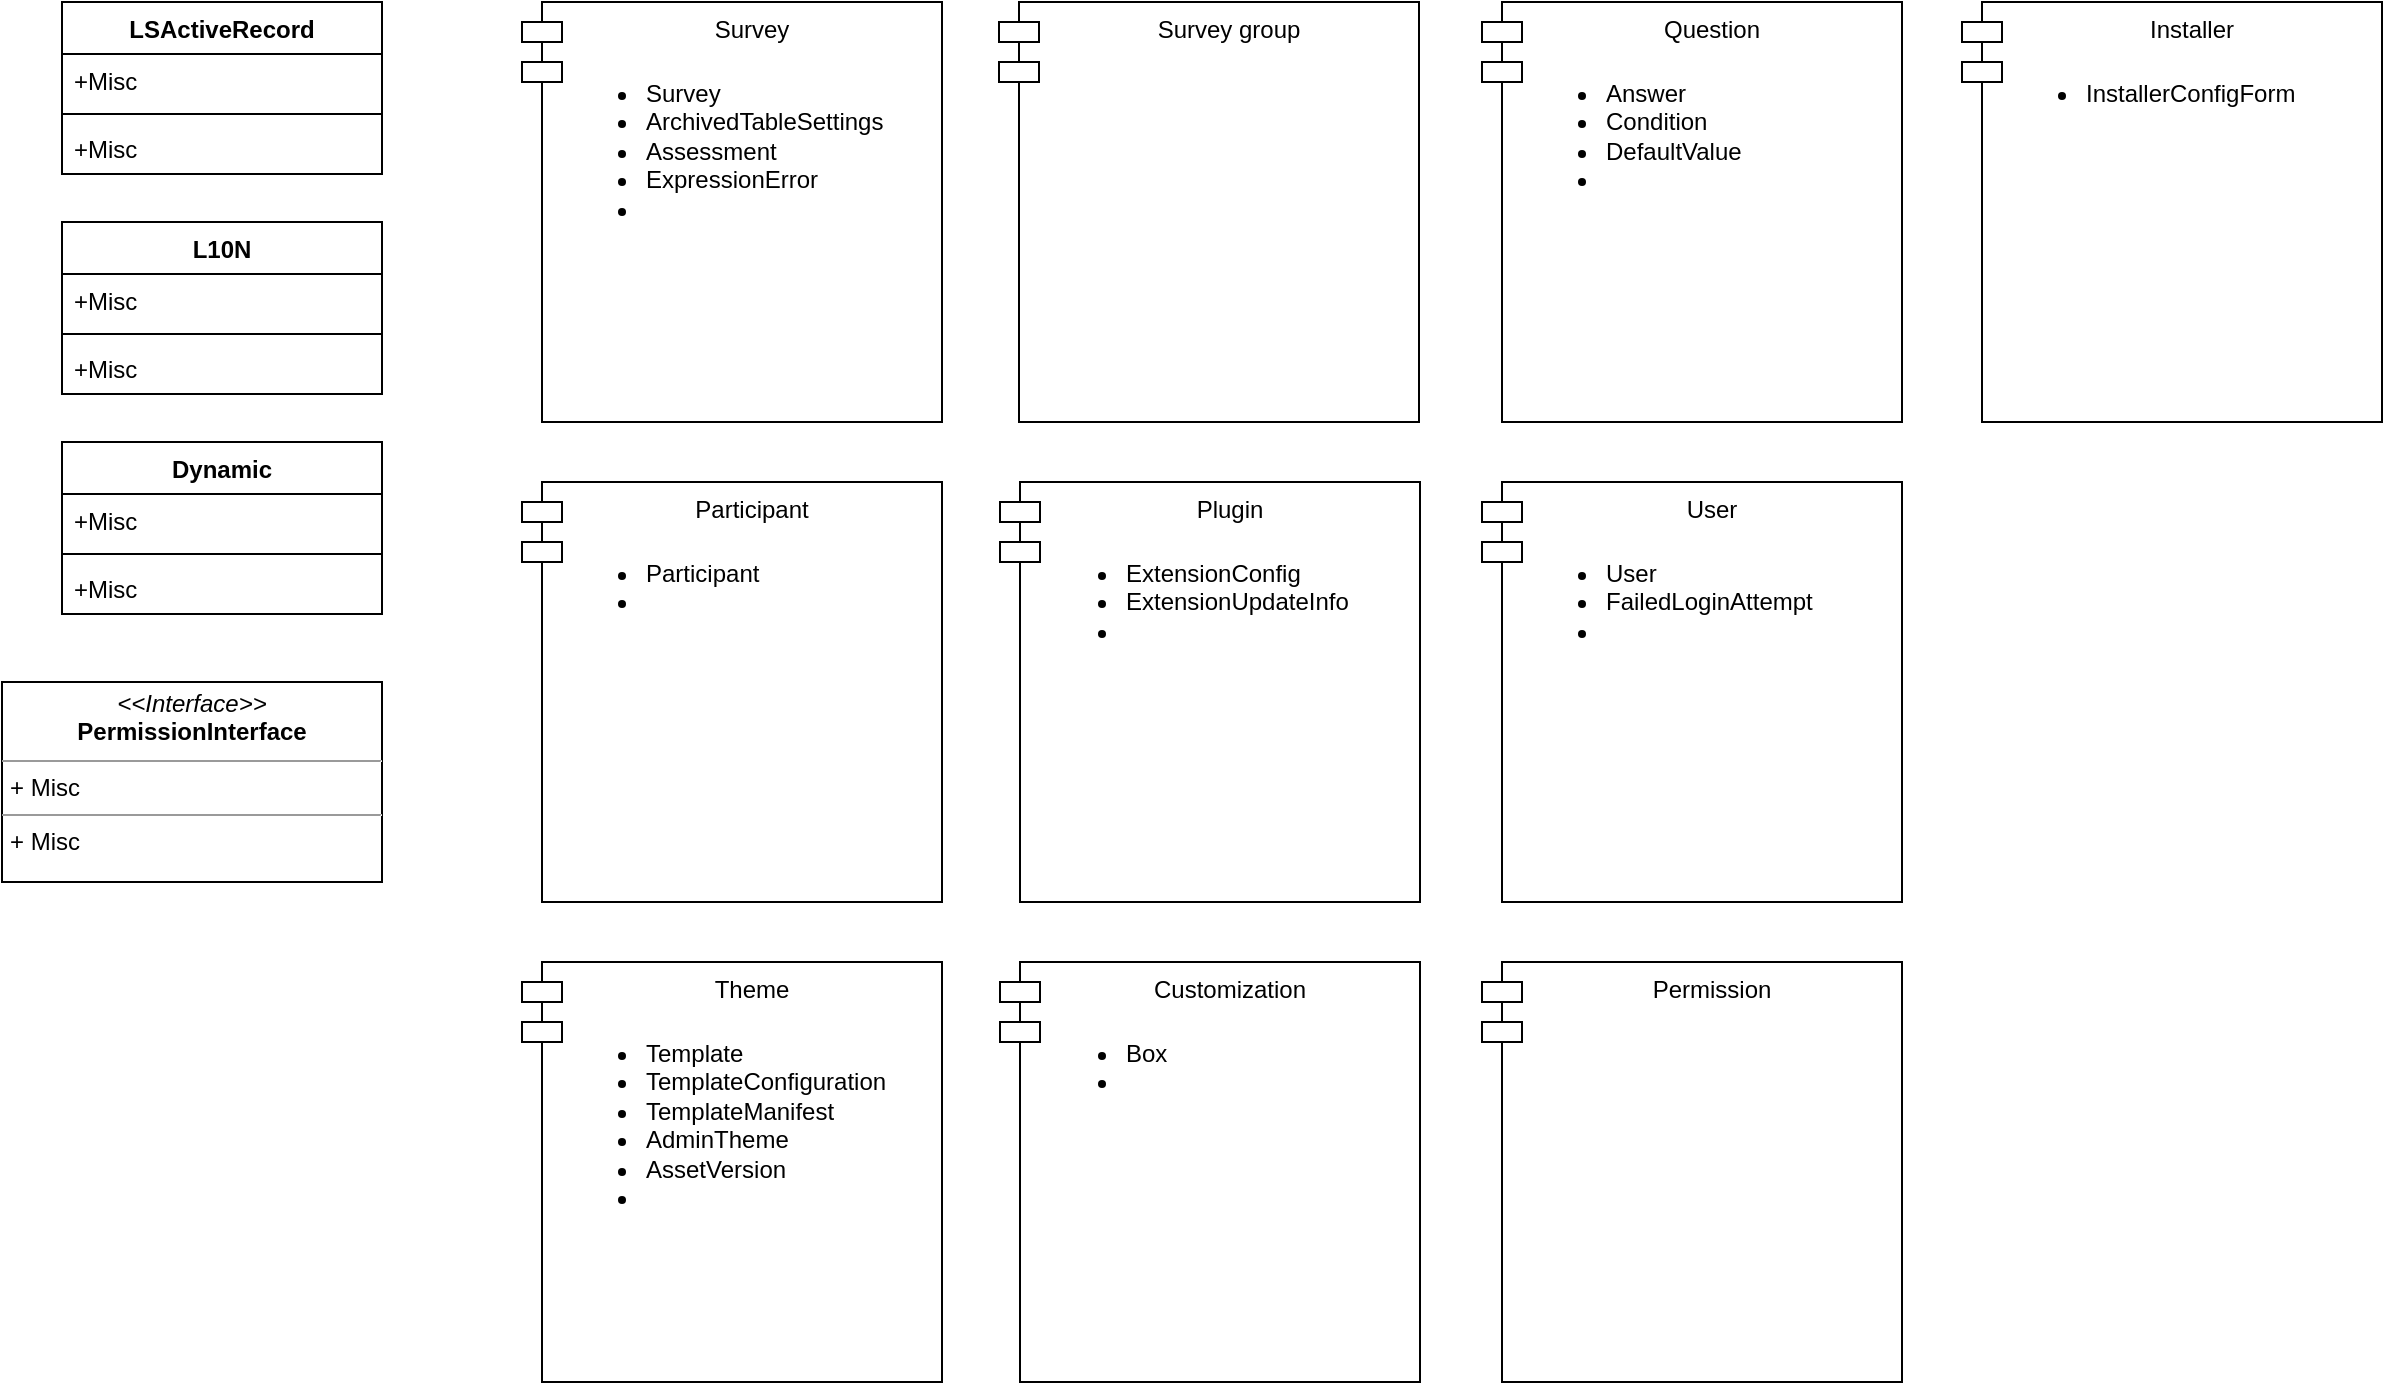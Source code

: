 <mxfile version="14.9.5" type="github">
  <diagram id="C5RBs43oDa-KdzZeNtuy" name="Page-1">
    <mxGraphModel dx="1927" dy="628" grid="1" gridSize="10" guides="1" tooltips="1" connect="1" arrows="1" fold="1" page="1" pageScale="1" pageWidth="827" pageHeight="1169" math="0" shadow="0">
      <root>
        <mxCell id="WIyWlLk6GJQsqaUBKTNV-0" />
        <mxCell id="WIyWlLk6GJQsqaUBKTNV-1" parent="WIyWlLk6GJQsqaUBKTNV-0" />
        <mxCell id="X3VQXI_sIxoggyghLsqG-4" value="Survey" style="shape=module;align=left;spacingLeft=20;align=center;verticalAlign=top;fillColor=none;" vertex="1" parent="WIyWlLk6GJQsqaUBKTNV-1">
          <mxGeometry x="70" y="80" width="210" height="210" as="geometry" />
        </mxCell>
        <mxCell id="X3VQXI_sIxoggyghLsqG-5" value="Survey group" style="shape=module;align=left;spacingLeft=20;align=center;verticalAlign=top;fillColor=none;" vertex="1" parent="WIyWlLk6GJQsqaUBKTNV-1">
          <mxGeometry x="308.5" y="80" width="210" height="210" as="geometry" />
        </mxCell>
        <mxCell id="X3VQXI_sIxoggyghLsqG-6" value="Question" style="shape=module;align=left;spacingLeft=20;align=center;verticalAlign=top;fillColor=none;" vertex="1" parent="WIyWlLk6GJQsqaUBKTNV-1">
          <mxGeometry x="550" y="80" width="210" height="210" as="geometry" />
        </mxCell>
        <mxCell id="X3VQXI_sIxoggyghLsqG-7" value="Participant" style="shape=module;align=left;spacingLeft=20;align=center;verticalAlign=top;fillColor=none;" vertex="1" parent="WIyWlLk6GJQsqaUBKTNV-1">
          <mxGeometry x="70" y="320" width="210" height="210" as="geometry" />
        </mxCell>
        <mxCell id="X3VQXI_sIxoggyghLsqG-8" value="Plugin" style="shape=module;align=left;spacingLeft=20;align=center;verticalAlign=top;fillColor=none;" vertex="1" parent="WIyWlLk6GJQsqaUBKTNV-1">
          <mxGeometry x="309" y="320" width="210" height="210" as="geometry" />
        </mxCell>
        <mxCell id="X3VQXI_sIxoggyghLsqG-9" value="User" style="shape=module;align=left;spacingLeft=20;align=center;verticalAlign=top;fillColor=none;" vertex="1" parent="WIyWlLk6GJQsqaUBKTNV-1">
          <mxGeometry x="550" y="320" width="210" height="210" as="geometry" />
        </mxCell>
        <mxCell id="X3VQXI_sIxoggyghLsqG-10" value="Theme" style="shape=module;align=left;spacingLeft=20;align=center;verticalAlign=top;fillColor=none;" vertex="1" parent="WIyWlLk6GJQsqaUBKTNV-1">
          <mxGeometry x="70" y="560" width="210" height="210" as="geometry" />
        </mxCell>
        <mxCell id="X3VQXI_sIxoggyghLsqG-11" value="Customization" style="shape=module;align=left;spacingLeft=20;align=center;verticalAlign=top;fillColor=none;" vertex="1" parent="WIyWlLk6GJQsqaUBKTNV-1">
          <mxGeometry x="309" y="560" width="210" height="210" as="geometry" />
        </mxCell>
        <mxCell id="X3VQXI_sIxoggyghLsqG-12" value="Permission" style="shape=module;align=left;spacingLeft=20;align=center;verticalAlign=top;fillColor=none;" vertex="1" parent="WIyWlLk6GJQsqaUBKTNV-1">
          <mxGeometry x="550" y="560" width="210" height="210" as="geometry" />
        </mxCell>
        <mxCell id="X3VQXI_sIxoggyghLsqG-14" value="LSActiveRecord" style="swimlane;fontStyle=1;align=center;verticalAlign=top;childLayout=stackLayout;horizontal=1;startSize=26;horizontalStack=0;resizeParent=1;resizeParentMax=0;resizeLast=0;collapsible=1;marginBottom=0;fillColor=none;" vertex="1" parent="WIyWlLk6GJQsqaUBKTNV-1">
          <mxGeometry x="-160" y="80" width="160" height="86" as="geometry" />
        </mxCell>
        <mxCell id="X3VQXI_sIxoggyghLsqG-15" value="+Misc" style="text;strokeColor=none;fillColor=none;align=left;verticalAlign=top;spacingLeft=4;spacingRight=4;overflow=hidden;rotatable=0;points=[[0,0.5],[1,0.5]];portConstraint=eastwest;" vertex="1" parent="X3VQXI_sIxoggyghLsqG-14">
          <mxGeometry y="26" width="160" height="26" as="geometry" />
        </mxCell>
        <mxCell id="X3VQXI_sIxoggyghLsqG-16" value="" style="line;strokeWidth=1;fillColor=none;align=left;verticalAlign=middle;spacingTop=-1;spacingLeft=3;spacingRight=3;rotatable=0;labelPosition=right;points=[];portConstraint=eastwest;" vertex="1" parent="X3VQXI_sIxoggyghLsqG-14">
          <mxGeometry y="52" width="160" height="8" as="geometry" />
        </mxCell>
        <mxCell id="X3VQXI_sIxoggyghLsqG-17" value="+Misc" style="text;strokeColor=none;fillColor=none;align=left;verticalAlign=top;spacingLeft=4;spacingRight=4;overflow=hidden;rotatable=0;points=[[0,0.5],[1,0.5]];portConstraint=eastwest;" vertex="1" parent="X3VQXI_sIxoggyghLsqG-14">
          <mxGeometry y="60" width="160" height="26" as="geometry" />
        </mxCell>
        <mxCell id="X3VQXI_sIxoggyghLsqG-18" value="&lt;p style=&quot;margin: 0px ; margin-top: 4px ; text-align: center&quot;&gt;&lt;i&gt;&amp;lt;&amp;lt;Interface&amp;gt;&amp;gt;&lt;/i&gt;&lt;br&gt;&lt;b&gt;PermissionInterface&lt;/b&gt;&lt;/p&gt;&lt;hr size=&quot;1&quot;&gt;&lt;p style=&quot;margin: 0px ; margin-left: 4px&quot;&gt;+ Misc&lt;br&gt;&lt;/p&gt;&lt;hr size=&quot;1&quot;&gt;&lt;p style=&quot;margin: 0px ; margin-left: 4px&quot;&gt;+ Misc&lt;br&gt;&lt;/p&gt;" style="verticalAlign=top;align=left;overflow=fill;fontSize=12;fontFamily=Helvetica;html=1;fillColor=none;" vertex="1" parent="WIyWlLk6GJQsqaUBKTNV-1">
          <mxGeometry x="-190" y="420" width="190" height="100" as="geometry" />
        </mxCell>
        <mxCell id="X3VQXI_sIxoggyghLsqG-19" value="&lt;ul&gt;&lt;li&gt;Participant&lt;/li&gt;&lt;li&gt;&lt;br&gt;&lt;/li&gt;&lt;/ul&gt;" style="text;html=1;strokeColor=none;fillColor=none;align=left;verticalAlign=top;whiteSpace=wrap;rounded=0;" vertex="1" parent="WIyWlLk6GJQsqaUBKTNV-1">
          <mxGeometry x="90" y="340" width="120" height="120" as="geometry" />
        </mxCell>
        <mxCell id="X3VQXI_sIxoggyghLsqG-20" value="&lt;ul&gt;&lt;li&gt;Survey&lt;br&gt;&lt;/li&gt;&lt;li&gt;ArchivedTableSettings&lt;/li&gt;&lt;li&gt;Assessment&lt;/li&gt;&lt;li&gt;ExpressionError&lt;/li&gt;&lt;li&gt;&lt;br&gt;&lt;/li&gt;&lt;/ul&gt;" style="text;html=1;strokeColor=none;fillColor=none;align=left;verticalAlign=top;whiteSpace=wrap;rounded=0;" vertex="1" parent="WIyWlLk6GJQsqaUBKTNV-1">
          <mxGeometry x="90" y="100" width="120" height="120" as="geometry" />
        </mxCell>
        <mxCell id="X3VQXI_sIxoggyghLsqG-21" value="&lt;ul&gt;&lt;li&gt;Template&lt;br&gt;&lt;/li&gt;&lt;li&gt;TemplateConfiguration&lt;/li&gt;&lt;li&gt;TemplateManifest&lt;/li&gt;&lt;li&gt;AdminTheme&lt;/li&gt;&lt;li&gt;AssetVersion&lt;/li&gt;&lt;li&gt;&lt;br&gt;&lt;/li&gt;&lt;/ul&gt;" style="text;html=1;strokeColor=none;fillColor=none;align=left;verticalAlign=top;whiteSpace=wrap;rounded=0;" vertex="1" parent="WIyWlLk6GJQsqaUBKTNV-1">
          <mxGeometry x="90" y="580" width="120" height="120" as="geometry" />
        </mxCell>
        <mxCell id="X3VQXI_sIxoggyghLsqG-22" value="&lt;ul&gt;&lt;li&gt;Answer&lt;br&gt;&lt;/li&gt;&lt;li&gt;Condition&lt;/li&gt;&lt;li&gt;DefaultValue&lt;/li&gt;&lt;li&gt;&lt;br&gt;&lt;/li&gt;&lt;/ul&gt;" style="text;html=1;strokeColor=none;fillColor=none;align=left;verticalAlign=top;whiteSpace=wrap;rounded=0;" vertex="1" parent="WIyWlLk6GJQsqaUBKTNV-1">
          <mxGeometry x="570" y="100" width="120" height="120" as="geometry" />
        </mxCell>
        <mxCell id="X3VQXI_sIxoggyghLsqG-24" value="&lt;ul&gt;&lt;li&gt;Box&lt;br&gt;&lt;/li&gt;&lt;li&gt;&lt;br&gt;&lt;/li&gt;&lt;/ul&gt;" style="text;html=1;strokeColor=none;fillColor=none;align=left;verticalAlign=top;whiteSpace=wrap;rounded=0;" vertex="1" parent="WIyWlLk6GJQsqaUBKTNV-1">
          <mxGeometry x="330" y="580" width="120" height="120" as="geometry" />
        </mxCell>
        <mxCell id="X3VQXI_sIxoggyghLsqG-25" value="L10N" style="swimlane;fontStyle=1;align=center;verticalAlign=top;childLayout=stackLayout;horizontal=1;startSize=26;horizontalStack=0;resizeParent=1;resizeParentMax=0;resizeLast=0;collapsible=1;marginBottom=0;fillColor=none;" vertex="1" parent="WIyWlLk6GJQsqaUBKTNV-1">
          <mxGeometry x="-160" y="190" width="160" height="86" as="geometry" />
        </mxCell>
        <mxCell id="X3VQXI_sIxoggyghLsqG-26" value="+Misc" style="text;strokeColor=none;fillColor=none;align=left;verticalAlign=top;spacingLeft=4;spacingRight=4;overflow=hidden;rotatable=0;points=[[0,0.5],[1,0.5]];portConstraint=eastwest;" vertex="1" parent="X3VQXI_sIxoggyghLsqG-25">
          <mxGeometry y="26" width="160" height="26" as="geometry" />
        </mxCell>
        <mxCell id="X3VQXI_sIxoggyghLsqG-27" value="" style="line;strokeWidth=1;fillColor=none;align=left;verticalAlign=middle;spacingTop=-1;spacingLeft=3;spacingRight=3;rotatable=0;labelPosition=right;points=[];portConstraint=eastwest;" vertex="1" parent="X3VQXI_sIxoggyghLsqG-25">
          <mxGeometry y="52" width="160" height="8" as="geometry" />
        </mxCell>
        <mxCell id="X3VQXI_sIxoggyghLsqG-28" value="+Misc" style="text;strokeColor=none;fillColor=none;align=left;verticalAlign=top;spacingLeft=4;spacingRight=4;overflow=hidden;rotatable=0;points=[[0,0.5],[1,0.5]];portConstraint=eastwest;" vertex="1" parent="X3VQXI_sIxoggyghLsqG-25">
          <mxGeometry y="60" width="160" height="26" as="geometry" />
        </mxCell>
        <mxCell id="X3VQXI_sIxoggyghLsqG-29" value="Dynamic" style="swimlane;fontStyle=1;align=center;verticalAlign=top;childLayout=stackLayout;horizontal=1;startSize=26;horizontalStack=0;resizeParent=1;resizeParentMax=0;resizeLast=0;collapsible=1;marginBottom=0;fillColor=none;" vertex="1" parent="WIyWlLk6GJQsqaUBKTNV-1">
          <mxGeometry x="-160" y="300" width="160" height="86" as="geometry" />
        </mxCell>
        <mxCell id="X3VQXI_sIxoggyghLsqG-30" value="+Misc" style="text;strokeColor=none;fillColor=none;align=left;verticalAlign=top;spacingLeft=4;spacingRight=4;overflow=hidden;rotatable=0;points=[[0,0.5],[1,0.5]];portConstraint=eastwest;" vertex="1" parent="X3VQXI_sIxoggyghLsqG-29">
          <mxGeometry y="26" width="160" height="26" as="geometry" />
        </mxCell>
        <mxCell id="X3VQXI_sIxoggyghLsqG-31" value="" style="line;strokeWidth=1;fillColor=none;align=left;verticalAlign=middle;spacingTop=-1;spacingLeft=3;spacingRight=3;rotatable=0;labelPosition=right;points=[];portConstraint=eastwest;" vertex="1" parent="X3VQXI_sIxoggyghLsqG-29">
          <mxGeometry y="52" width="160" height="8" as="geometry" />
        </mxCell>
        <mxCell id="X3VQXI_sIxoggyghLsqG-32" value="+Misc" style="text;strokeColor=none;fillColor=none;align=left;verticalAlign=top;spacingLeft=4;spacingRight=4;overflow=hidden;rotatable=0;points=[[0,0.5],[1,0.5]];portConstraint=eastwest;" vertex="1" parent="X3VQXI_sIxoggyghLsqG-29">
          <mxGeometry y="60" width="160" height="26" as="geometry" />
        </mxCell>
        <mxCell id="X3VQXI_sIxoggyghLsqG-33" value="&lt;ul&gt;&lt;li&gt;ExtensionConfig&lt;/li&gt;&lt;li&gt;ExtensionUpdateInfo&lt;br&gt;&lt;/li&gt;&lt;li&gt;&lt;br&gt;&lt;/li&gt;&lt;/ul&gt;" style="text;html=1;strokeColor=none;fillColor=none;align=left;verticalAlign=top;whiteSpace=wrap;rounded=0;" vertex="1" parent="WIyWlLk6GJQsqaUBKTNV-1">
          <mxGeometry x="330" y="340" width="120" height="120" as="geometry" />
        </mxCell>
        <mxCell id="X3VQXI_sIxoggyghLsqG-34" value="&lt;ul&gt;&lt;li&gt;User&lt;br&gt;&lt;/li&gt;&lt;li&gt;FailedLoginAttempt&lt;/li&gt;&lt;li&gt;&lt;br&gt;&lt;/li&gt;&lt;/ul&gt;" style="text;html=1;strokeColor=none;fillColor=none;align=left;verticalAlign=top;whiteSpace=wrap;rounded=0;" vertex="1" parent="WIyWlLk6GJQsqaUBKTNV-1">
          <mxGeometry x="570" y="340" width="120" height="120" as="geometry" />
        </mxCell>
        <mxCell id="X3VQXI_sIxoggyghLsqG-35" value="Installer" style="shape=module;align=left;spacingLeft=20;align=center;verticalAlign=top;fillColor=none;" vertex="1" parent="WIyWlLk6GJQsqaUBKTNV-1">
          <mxGeometry x="790" y="80" width="210" height="210" as="geometry" />
        </mxCell>
        <mxCell id="X3VQXI_sIxoggyghLsqG-36" value="&lt;ul&gt;&lt;li&gt;InstallerConfigForm&lt;br&gt;&lt;/li&gt;&lt;/ul&gt;" style="text;html=1;strokeColor=none;fillColor=none;align=left;verticalAlign=top;whiteSpace=wrap;rounded=0;" vertex="1" parent="WIyWlLk6GJQsqaUBKTNV-1">
          <mxGeometry x="810" y="100" width="120" height="120" as="geometry" />
        </mxCell>
      </root>
    </mxGraphModel>
  </diagram>
</mxfile>
